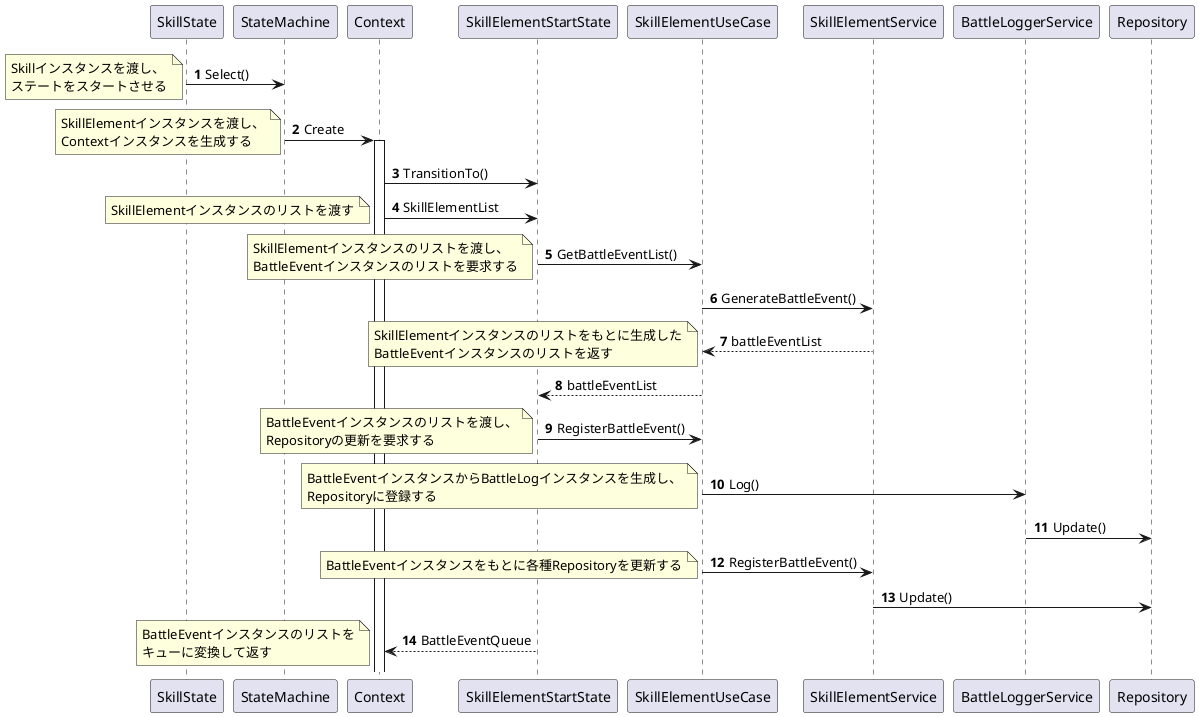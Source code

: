 @startuml
'https://plantuml.com/sequence-diagram

autonumber
SkillState -> StateMachine: Select()
note left: Skillインスタンスを渡し、\nステートをスタートさせる
StateMachine -> Context: Create
note left: SkillElementインスタンスを渡し、\nContextインスタンスを生成する
activate Context
Context -> SkillElementStartState: TransitionTo()
Context -> SkillElementStartState: SkillElementList
note left: SkillElementインスタンスのリストを渡す
SkillElementStartState -> SkillElementUseCase: GetBattleEventList()
note left: SkillElementインスタンスのリストを渡し、\nBattleEventインスタンスのリストを要求する
SkillElementUseCase -> SkillElementService: GenerateBattleEvent()
SkillElementService --> SkillElementUseCase: battleEventList
note left: SkillElementインスタンスのリストをもとに生成した\nBattleEventインスタンスのリストを返す
SkillElementUseCase --> SkillElementStartState: battleEventList
SkillElementStartState -> SkillElementUseCase: RegisterBattleEvent()
note left: BattleEventインスタンスのリストを渡し、\nRepositoryの更新を要求する
SkillElementUseCase -> BattleLoggerService: Log()
note left: BattleEventインスタンスからBattleLogインスタンスを生成し、\nRepositoryに登録する
BattleLoggerService -> Repository: Update()
SkillElementUseCase -> SkillElementService: RegisterBattleEvent()
note left: BattleEventインスタンスをもとに各種Repositoryを更新する
SkillElementService -> Repository: Update()
SkillElementStartState --> Context: BattleEventQueue
note left: BattleEventインスタンスのリストを\nキューに変換して返す
@enduml